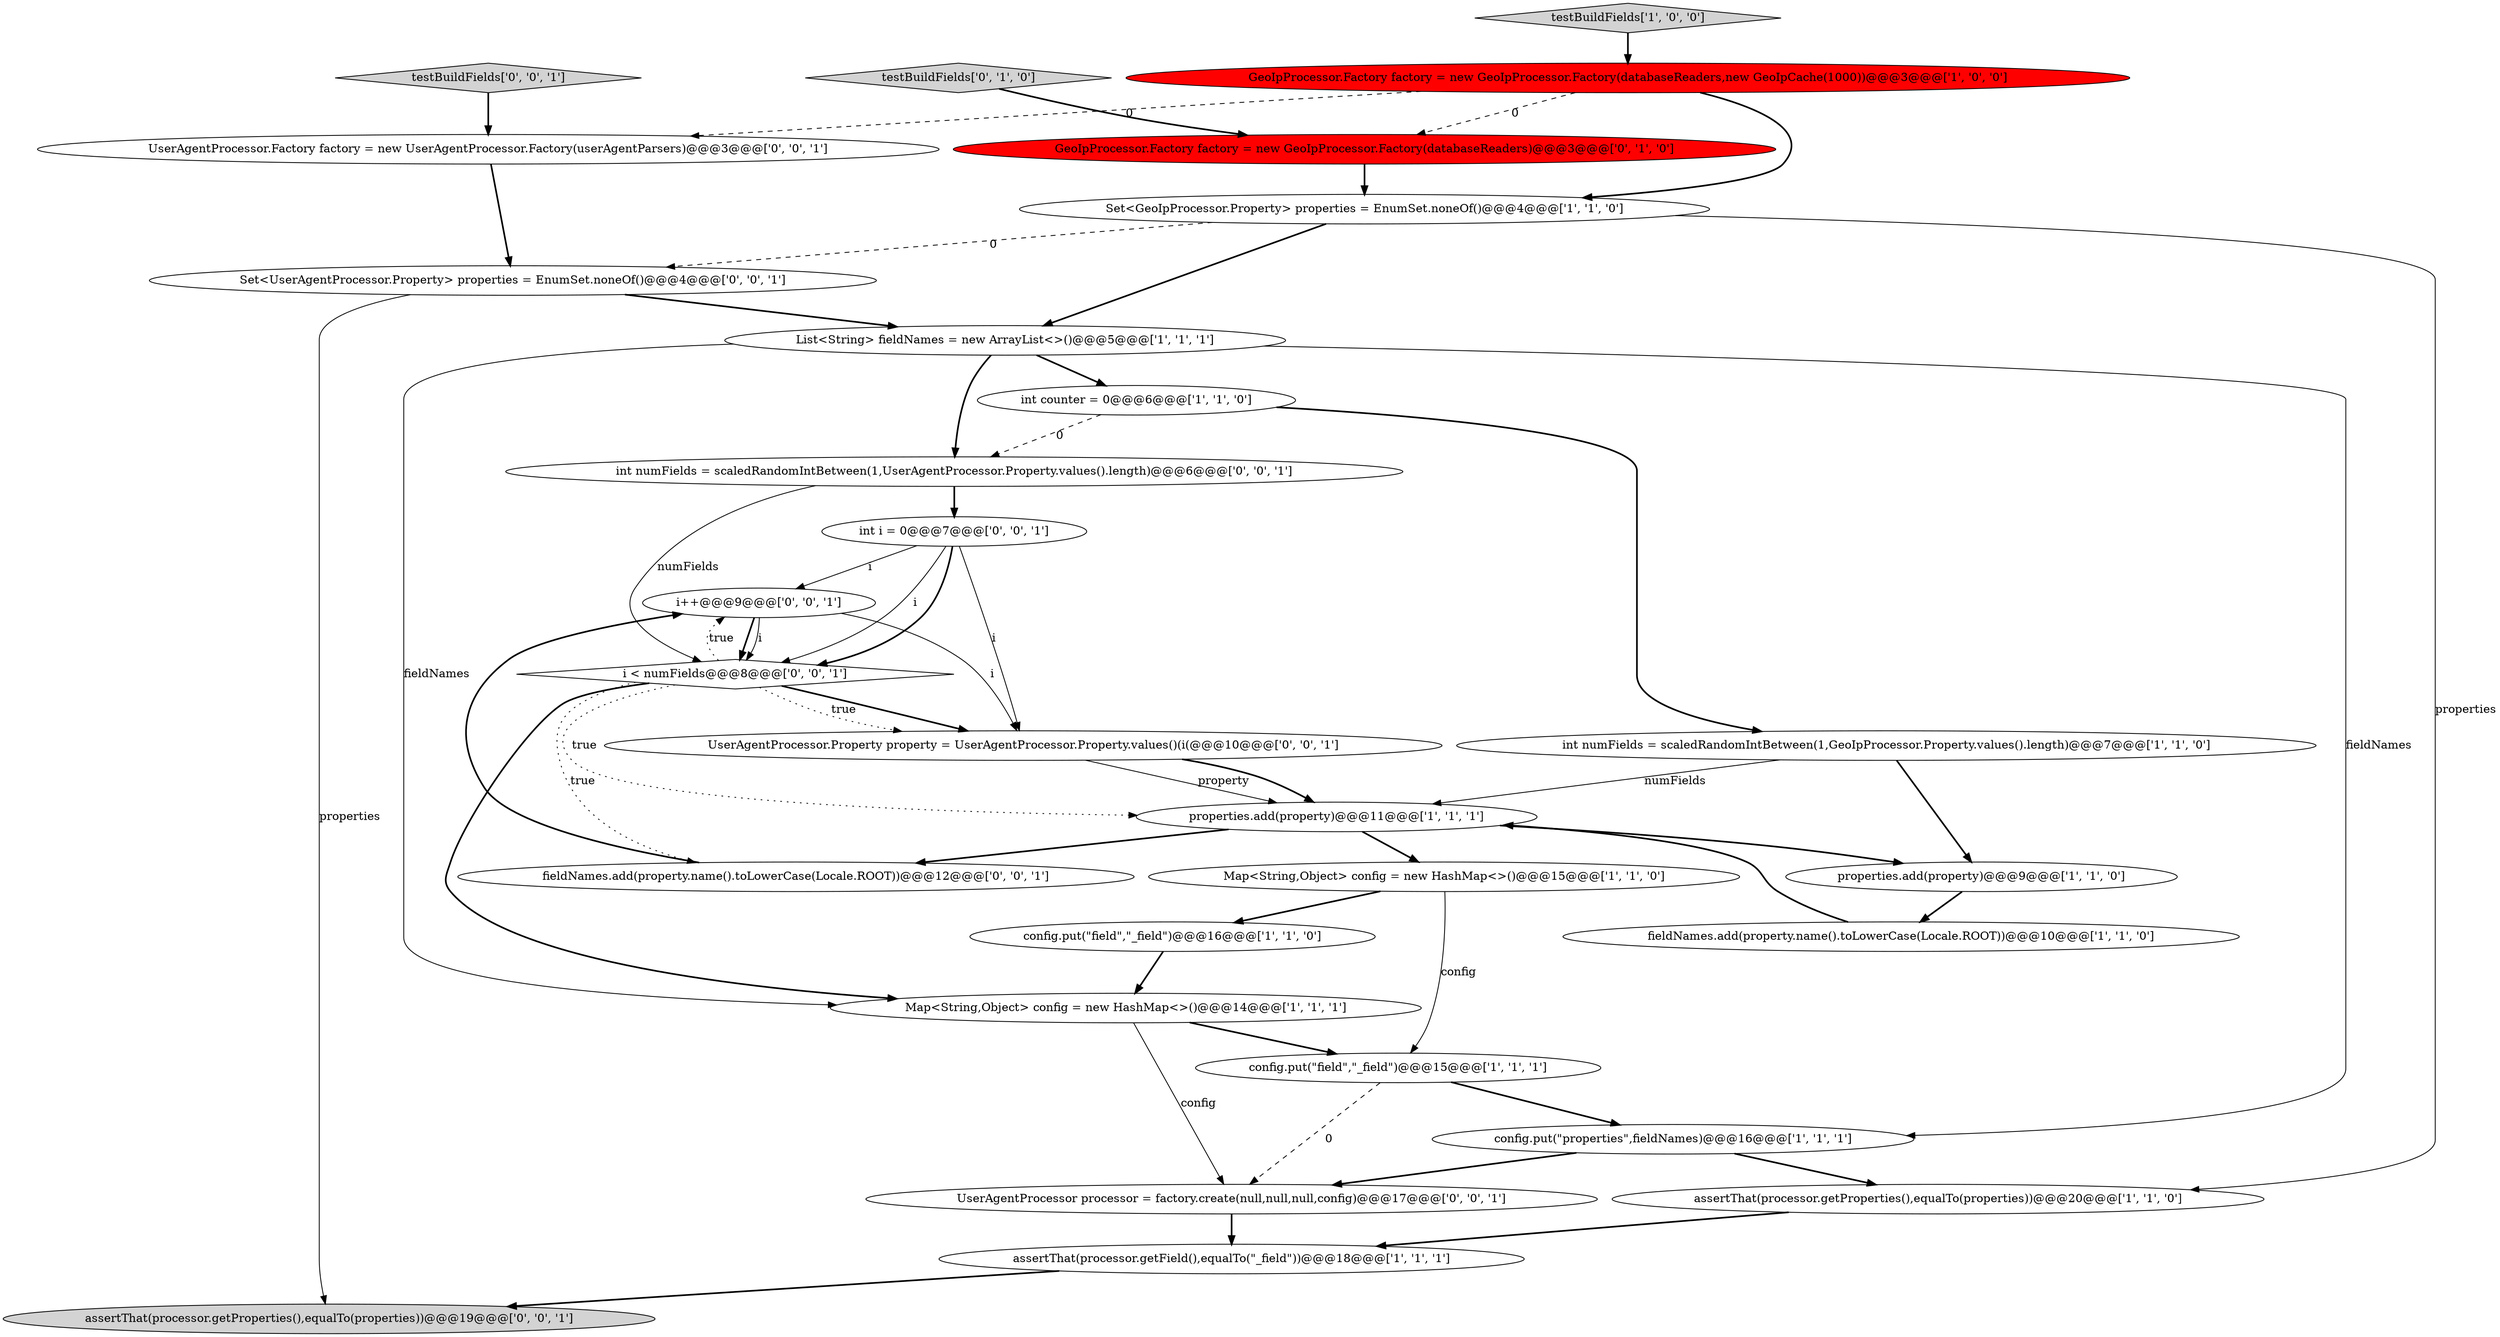 digraph {
26 [style = filled, label = "i++@@@9@@@['0', '0', '1']", fillcolor = white, shape = ellipse image = "AAA0AAABBB3BBB"];
17 [style = filled, label = "testBuildFields['0', '1', '0']", fillcolor = lightgray, shape = diamond image = "AAA0AAABBB2BBB"];
5 [style = filled, label = "properties.add(property)@@@9@@@['1', '1', '0']", fillcolor = white, shape = ellipse image = "AAA0AAABBB1BBB"];
14 [style = filled, label = "assertThat(processor.getProperties(),equalTo(properties))@@@20@@@['1', '1', '0']", fillcolor = white, shape = ellipse image = "AAA0AAABBB1BBB"];
15 [style = filled, label = "config.put(\"properties\",fieldNames)@@@16@@@['1', '1', '1']", fillcolor = white, shape = ellipse image = "AAA0AAABBB1BBB"];
23 [style = filled, label = "UserAgentProcessor.Factory factory = new UserAgentProcessor.Factory(userAgentParsers)@@@3@@@['0', '0', '1']", fillcolor = white, shape = ellipse image = "AAA0AAABBB3BBB"];
19 [style = filled, label = "int i = 0@@@7@@@['0', '0', '1']", fillcolor = white, shape = ellipse image = "AAA0AAABBB3BBB"];
13 [style = filled, label = "config.put(\"field\",\"_field\")@@@16@@@['1', '1', '0']", fillcolor = white, shape = ellipse image = "AAA0AAABBB1BBB"];
11 [style = filled, label = "GeoIpProcessor.Factory factory = new GeoIpProcessor.Factory(databaseReaders,new GeoIpCache(1000))@@@3@@@['1', '0', '0']", fillcolor = red, shape = ellipse image = "AAA1AAABBB1BBB"];
18 [style = filled, label = "UserAgentProcessor processor = factory.create(null,null,null,config)@@@17@@@['0', '0', '1']", fillcolor = white, shape = ellipse image = "AAA0AAABBB3BBB"];
6 [style = filled, label = "assertThat(processor.getField(),equalTo(\"_field\"))@@@18@@@['1', '1', '1']", fillcolor = white, shape = ellipse image = "AAA0AAABBB1BBB"];
3 [style = filled, label = "config.put(\"field\",\"_field\")@@@15@@@['1', '1', '1']", fillcolor = white, shape = ellipse image = "AAA0AAABBB1BBB"];
21 [style = filled, label = "assertThat(processor.getProperties(),equalTo(properties))@@@19@@@['0', '0', '1']", fillcolor = lightgray, shape = ellipse image = "AAA0AAABBB3BBB"];
16 [style = filled, label = "GeoIpProcessor.Factory factory = new GeoIpProcessor.Factory(databaseReaders)@@@3@@@['0', '1', '0']", fillcolor = red, shape = ellipse image = "AAA1AAABBB2BBB"];
7 [style = filled, label = "int counter = 0@@@6@@@['1', '1', '0']", fillcolor = white, shape = ellipse image = "AAA0AAABBB1BBB"];
4 [style = filled, label = "Set<GeoIpProcessor.Property> properties = EnumSet.noneOf()@@@4@@@['1', '1', '0']", fillcolor = white, shape = ellipse image = "AAA0AAABBB1BBB"];
0 [style = filled, label = "fieldNames.add(property.name().toLowerCase(Locale.ROOT))@@@10@@@['1', '1', '0']", fillcolor = white, shape = ellipse image = "AAA0AAABBB1BBB"];
12 [style = filled, label = "int numFields = scaledRandomIntBetween(1,GeoIpProcessor.Property.values().length)@@@7@@@['1', '1', '0']", fillcolor = white, shape = ellipse image = "AAA0AAABBB1BBB"];
10 [style = filled, label = "testBuildFields['1', '0', '0']", fillcolor = lightgray, shape = diamond image = "AAA0AAABBB1BBB"];
2 [style = filled, label = "Map<String,Object> config = new HashMap<>()@@@14@@@['1', '1', '1']", fillcolor = white, shape = ellipse image = "AAA0AAABBB1BBB"];
27 [style = filled, label = "i < numFields@@@8@@@['0', '0', '1']", fillcolor = white, shape = diamond image = "AAA0AAABBB3BBB"];
9 [style = filled, label = "Map<String,Object> config = new HashMap<>()@@@15@@@['1', '1', '0']", fillcolor = white, shape = ellipse image = "AAA0AAABBB1BBB"];
22 [style = filled, label = "Set<UserAgentProcessor.Property> properties = EnumSet.noneOf()@@@4@@@['0', '0', '1']", fillcolor = white, shape = ellipse image = "AAA0AAABBB3BBB"];
1 [style = filled, label = "properties.add(property)@@@11@@@['1', '1', '1']", fillcolor = white, shape = ellipse image = "AAA0AAABBB1BBB"];
20 [style = filled, label = "UserAgentProcessor.Property property = UserAgentProcessor.Property.values()(i(@@@10@@@['0', '0', '1']", fillcolor = white, shape = ellipse image = "AAA0AAABBB3BBB"];
28 [style = filled, label = "fieldNames.add(property.name().toLowerCase(Locale.ROOT))@@@12@@@['0', '0', '1']", fillcolor = white, shape = ellipse image = "AAA0AAABBB3BBB"];
8 [style = filled, label = "List<String> fieldNames = new ArrayList<>()@@@5@@@['1', '1', '1']", fillcolor = white, shape = ellipse image = "AAA0AAABBB1BBB"];
25 [style = filled, label = "int numFields = scaledRandomIntBetween(1,UserAgentProcessor.Property.values().length)@@@6@@@['0', '0', '1']", fillcolor = white, shape = ellipse image = "AAA0AAABBB3BBB"];
24 [style = filled, label = "testBuildFields['0', '0', '1']", fillcolor = lightgray, shape = diamond image = "AAA0AAABBB3BBB"];
1->5 [style = bold, label=""];
20->1 [style = solid, label="property"];
19->27 [style = solid, label="i"];
27->1 [style = dotted, label="true"];
12->5 [style = bold, label=""];
15->14 [style = bold, label=""];
7->12 [style = bold, label=""];
11->16 [style = dashed, label="0"];
6->21 [style = bold, label=""];
27->26 [style = dotted, label="true"];
3->18 [style = dashed, label="0"];
2->3 [style = bold, label=""];
26->20 [style = solid, label="i"];
11->4 [style = bold, label=""];
28->26 [style = bold, label=""];
11->23 [style = dashed, label="0"];
3->15 [style = bold, label=""];
4->14 [style = solid, label="properties"];
4->22 [style = dashed, label="0"];
20->1 [style = bold, label=""];
25->27 [style = solid, label="numFields"];
24->23 [style = bold, label=""];
19->26 [style = solid, label="i"];
15->18 [style = bold, label=""];
1->9 [style = bold, label=""];
8->7 [style = bold, label=""];
22->8 [style = bold, label=""];
19->20 [style = solid, label="i"];
8->2 [style = solid, label="fieldNames"];
27->28 [style = dotted, label="true"];
26->27 [style = bold, label=""];
1->28 [style = bold, label=""];
23->22 [style = bold, label=""];
5->0 [style = bold, label=""];
18->6 [style = bold, label=""];
26->27 [style = solid, label="i"];
0->1 [style = bold, label=""];
27->20 [style = dotted, label="true"];
19->27 [style = bold, label=""];
9->3 [style = solid, label="config"];
25->19 [style = bold, label=""];
7->25 [style = dashed, label="0"];
9->13 [style = bold, label=""];
4->8 [style = bold, label=""];
2->18 [style = solid, label="config"];
16->4 [style = bold, label=""];
8->25 [style = bold, label=""];
27->20 [style = bold, label=""];
14->6 [style = bold, label=""];
27->2 [style = bold, label=""];
12->1 [style = solid, label="numFields"];
17->16 [style = bold, label=""];
22->21 [style = solid, label="properties"];
8->15 [style = solid, label="fieldNames"];
13->2 [style = bold, label=""];
10->11 [style = bold, label=""];
}
